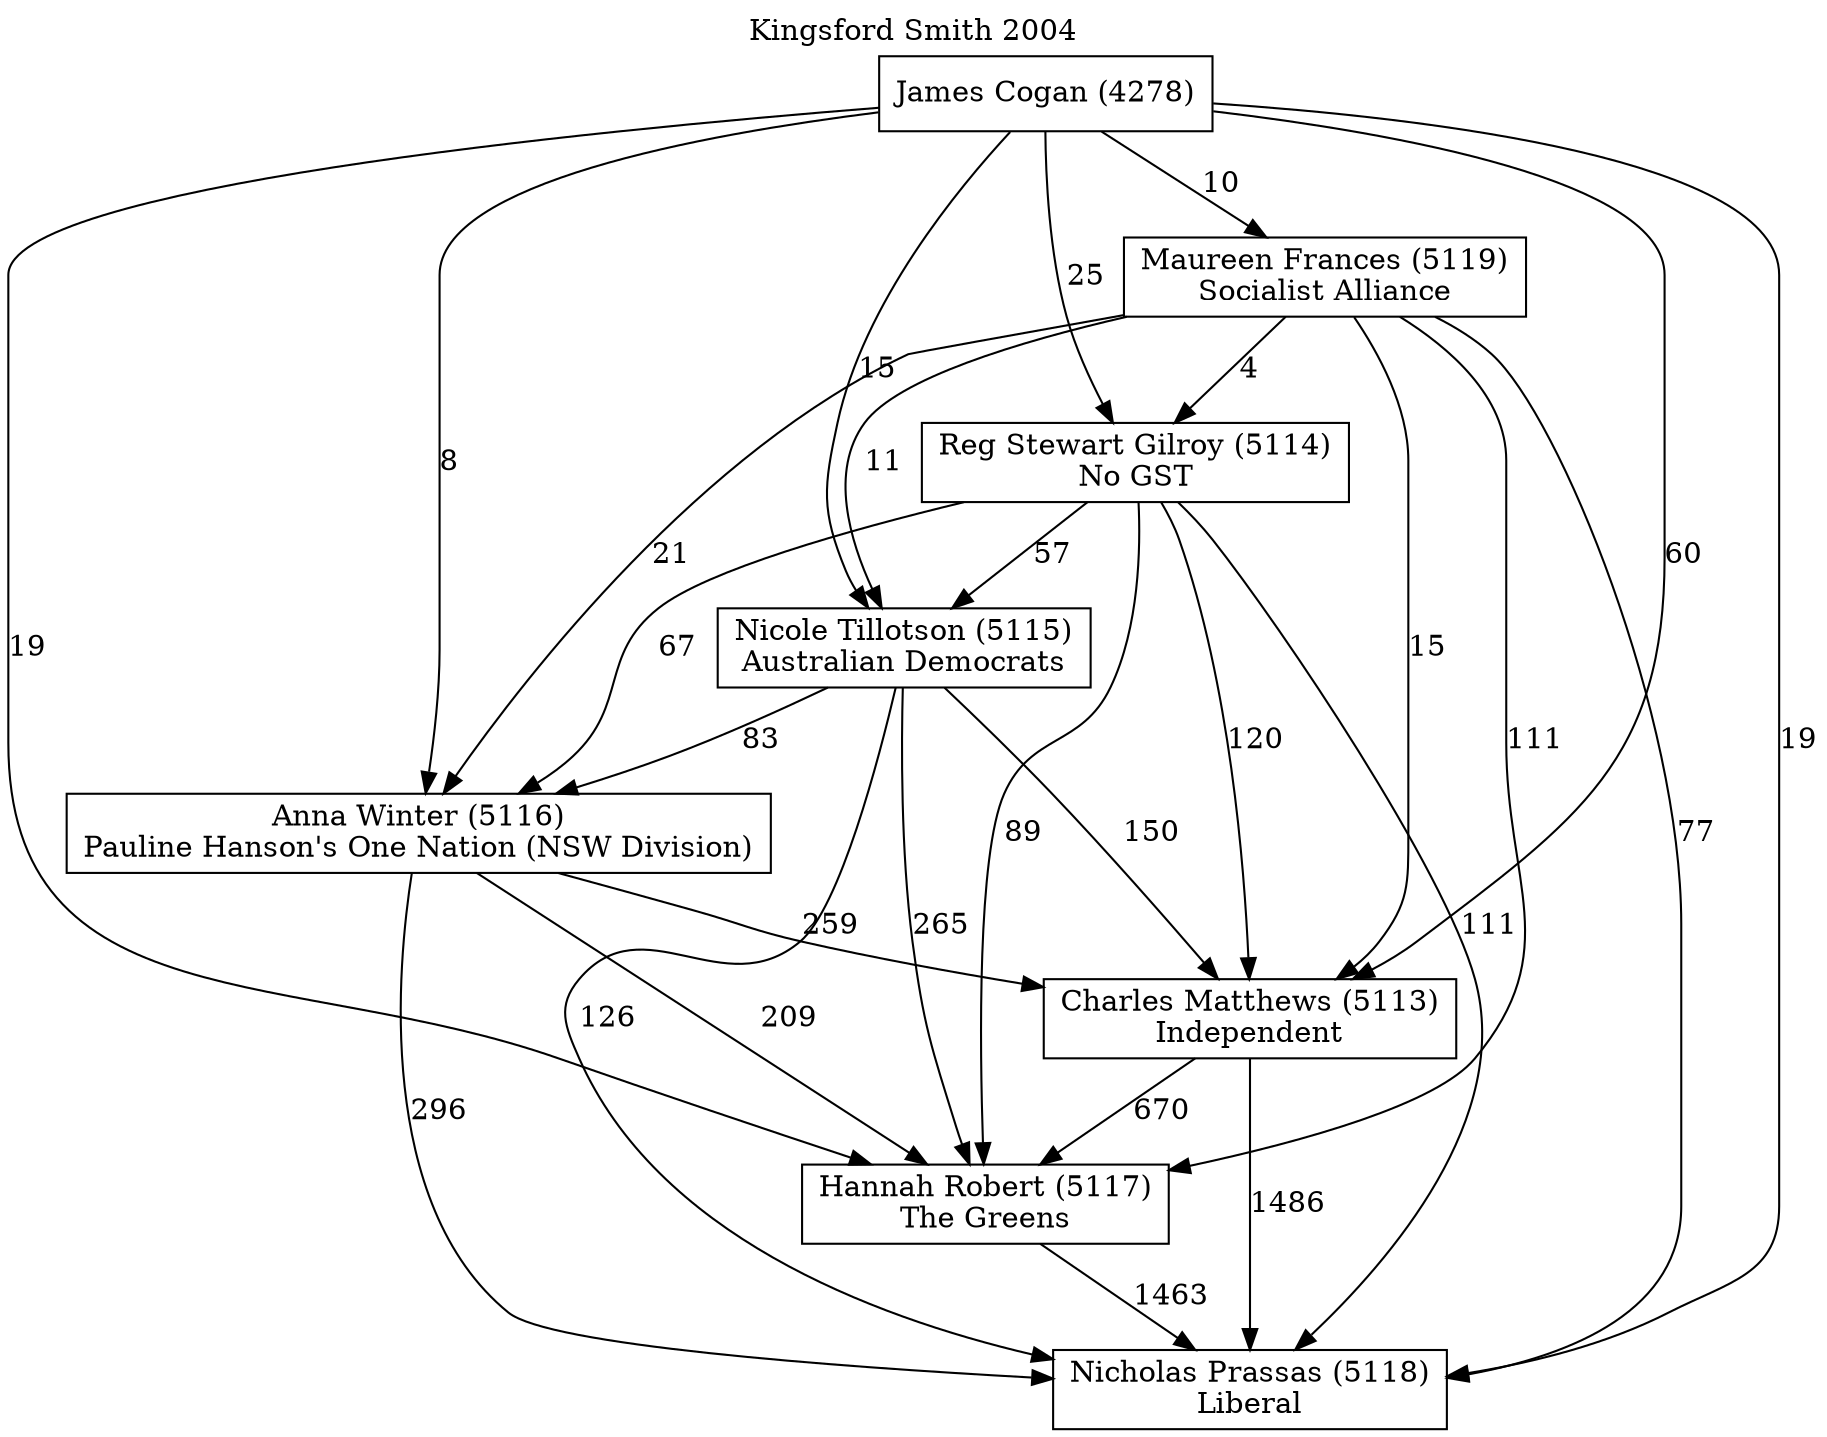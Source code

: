 // House preference flow
digraph "Nicholas Prassas (5118)_Kingsford Smith_2004" {
	graph [label="Kingsford Smith 2004" labelloc=t mclimit=10]
	node [shape=box]
	"Nicholas Prassas (5118)" [label="Nicholas Prassas (5118)
Liberal"]
	"Hannah Robert (5117)" [label="Hannah Robert (5117)
The Greens"]
	"Charles Matthews (5113)" [label="Charles Matthews (5113)
Independent"]
	"Anna Winter (5116)" [label="Anna Winter (5116)
Pauline Hanson's One Nation (NSW Division)"]
	"Nicole Tillotson (5115)" [label="Nicole Tillotson (5115)
Australian Democrats"]
	"Reg Stewart Gilroy (5114)" [label="Reg Stewart Gilroy (5114)
No GST"]
	"Maureen Frances (5119)" [label="Maureen Frances (5119)
Socialist Alliance"]
	"James Cogan (4278)" [label="James Cogan (4278)
"]
	"Hannah Robert (5117)" -> "Nicholas Prassas (5118)" [label=1463]
	"Charles Matthews (5113)" -> "Hannah Robert (5117)" [label=670]
	"Anna Winter (5116)" -> "Charles Matthews (5113)" [label=259]
	"Nicole Tillotson (5115)" -> "Anna Winter (5116)" [label=83]
	"Reg Stewart Gilroy (5114)" -> "Nicole Tillotson (5115)" [label=57]
	"Maureen Frances (5119)" -> "Reg Stewart Gilroy (5114)" [label=4]
	"James Cogan (4278)" -> "Maureen Frances (5119)" [label=10]
	"Charles Matthews (5113)" -> "Nicholas Prassas (5118)" [label=1486]
	"Anna Winter (5116)" -> "Nicholas Prassas (5118)" [label=296]
	"Nicole Tillotson (5115)" -> "Nicholas Prassas (5118)" [label=126]
	"Reg Stewart Gilroy (5114)" -> "Nicholas Prassas (5118)" [label=111]
	"Maureen Frances (5119)" -> "Nicholas Prassas (5118)" [label=77]
	"James Cogan (4278)" -> "Nicholas Prassas (5118)" [label=19]
	"James Cogan (4278)" -> "Reg Stewart Gilroy (5114)" [label=25]
	"Maureen Frances (5119)" -> "Nicole Tillotson (5115)" [label=11]
	"James Cogan (4278)" -> "Nicole Tillotson (5115)" [label=15]
	"Reg Stewart Gilroy (5114)" -> "Anna Winter (5116)" [label=67]
	"Maureen Frances (5119)" -> "Anna Winter (5116)" [label=21]
	"James Cogan (4278)" -> "Anna Winter (5116)" [label=8]
	"Nicole Tillotson (5115)" -> "Charles Matthews (5113)" [label=150]
	"Reg Stewart Gilroy (5114)" -> "Charles Matthews (5113)" [label=120]
	"Maureen Frances (5119)" -> "Charles Matthews (5113)" [label=15]
	"James Cogan (4278)" -> "Charles Matthews (5113)" [label=60]
	"Anna Winter (5116)" -> "Hannah Robert (5117)" [label=209]
	"Nicole Tillotson (5115)" -> "Hannah Robert (5117)" [label=265]
	"Reg Stewart Gilroy (5114)" -> "Hannah Robert (5117)" [label=89]
	"Maureen Frances (5119)" -> "Hannah Robert (5117)" [label=111]
	"James Cogan (4278)" -> "Hannah Robert (5117)" [label=19]
}
